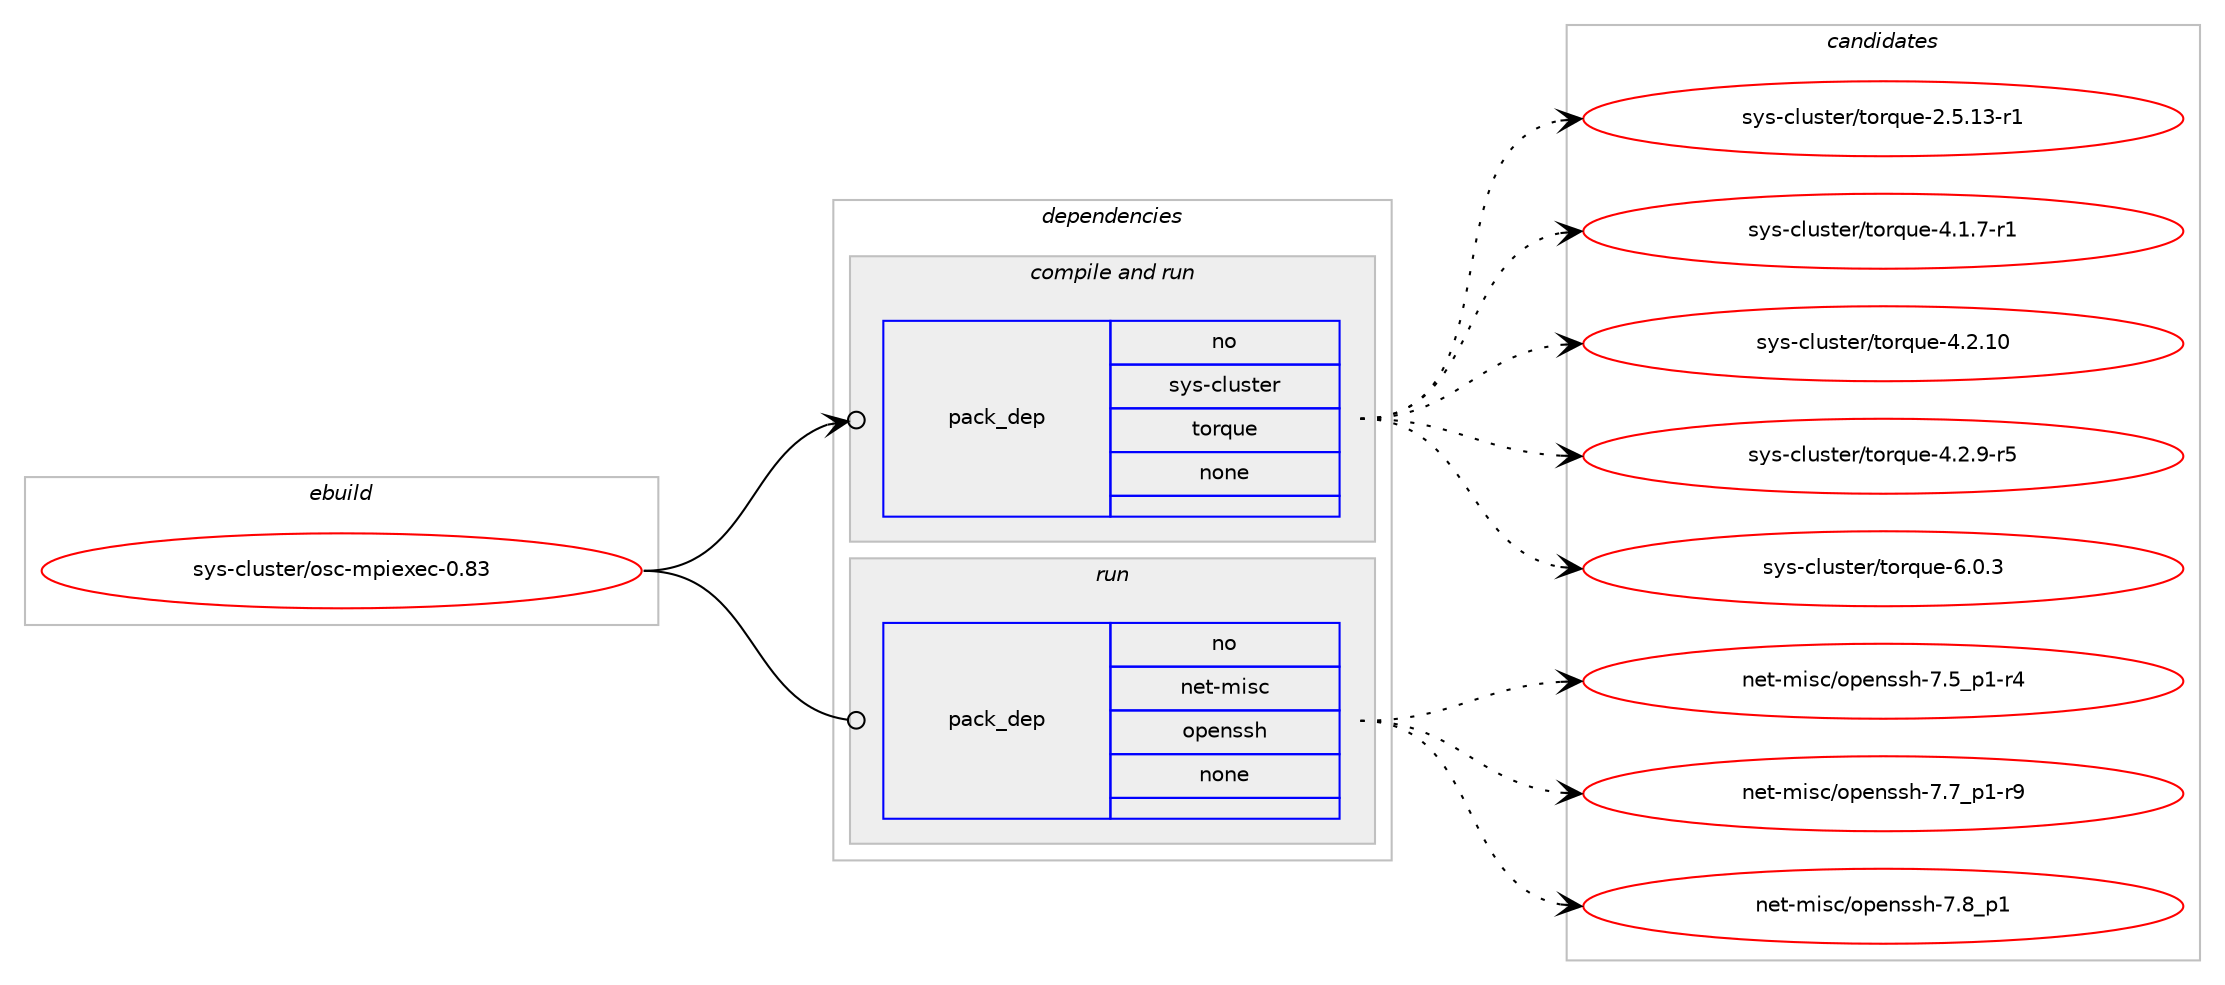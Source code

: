 digraph prolog {

# *************
# Graph options
# *************

newrank=true;
concentrate=true;
compound=true;
graph [rankdir=LR,fontname=Helvetica,fontsize=10,ranksep=1.5];#, ranksep=2.5, nodesep=0.2];
edge  [arrowhead=vee];
node  [fontname=Helvetica,fontsize=10];

# **********
# The ebuild
# **********

subgraph cluster_leftcol {
color=gray;
rank=same;
label=<<i>ebuild</i>>;
id [label="sys-cluster/osc-mpiexec-0.83", color=red, width=4, href="../sys-cluster/osc-mpiexec-0.83.svg"];
}

# ****************
# The dependencies
# ****************

subgraph cluster_midcol {
color=gray;
label=<<i>dependencies</i>>;
subgraph cluster_compile {
fillcolor="#eeeeee";
style=filled;
label=<<i>compile</i>>;
}
subgraph cluster_compileandrun {
fillcolor="#eeeeee";
style=filled;
label=<<i>compile and run</i>>;
subgraph pack9335 {
dependency13873 [label=<<TABLE BORDER="0" CELLBORDER="1" CELLSPACING="0" CELLPADDING="4" WIDTH="220"><TR><TD ROWSPAN="6" CELLPADDING="30">pack_dep</TD></TR><TR><TD WIDTH="110">no</TD></TR><TR><TD>sys-cluster</TD></TR><TR><TD>torque</TD></TR><TR><TD>none</TD></TR><TR><TD></TD></TR></TABLE>>, shape=none, color=blue];
}
id:e -> dependency13873:w [weight=20,style="solid",arrowhead="odotvee"];
}
subgraph cluster_run {
fillcolor="#eeeeee";
style=filled;
label=<<i>run</i>>;
subgraph pack9336 {
dependency13874 [label=<<TABLE BORDER="0" CELLBORDER="1" CELLSPACING="0" CELLPADDING="4" WIDTH="220"><TR><TD ROWSPAN="6" CELLPADDING="30">pack_dep</TD></TR><TR><TD WIDTH="110">no</TD></TR><TR><TD>net-misc</TD></TR><TR><TD>openssh</TD></TR><TR><TD>none</TD></TR><TR><TD></TD></TR></TABLE>>, shape=none, color=blue];
}
id:e -> dependency13874:w [weight=20,style="solid",arrowhead="odot"];
}
}

# **************
# The candidates
# **************

subgraph cluster_choices {
rank=same;
color=gray;
label=<<i>candidates</i>>;

subgraph choice9335 {
color=black;
nodesep=1;
choice115121115459910811711511610111447116111114113117101455046534649514511449 [label="sys-cluster/torque-2.5.13-r1", color=red, width=4,href="../sys-cluster/torque-2.5.13-r1.svg"];
choice1151211154599108117115116101114471161111141131171014552464946554511449 [label="sys-cluster/torque-4.1.7-r1", color=red, width=4,href="../sys-cluster/torque-4.1.7-r1.svg"];
choice11512111545991081171151161011144711611111411311710145524650464948 [label="sys-cluster/torque-4.2.10", color=red, width=4,href="../sys-cluster/torque-4.2.10.svg"];
choice1151211154599108117115116101114471161111141131171014552465046574511453 [label="sys-cluster/torque-4.2.9-r5", color=red, width=4,href="../sys-cluster/torque-4.2.9-r5.svg"];
choice115121115459910811711511610111447116111114113117101455446484651 [label="sys-cluster/torque-6.0.3", color=red, width=4,href="../sys-cluster/torque-6.0.3.svg"];
dependency13873:e -> choice115121115459910811711511610111447116111114113117101455046534649514511449:w [style=dotted,weight="100"];
dependency13873:e -> choice1151211154599108117115116101114471161111141131171014552464946554511449:w [style=dotted,weight="100"];
dependency13873:e -> choice11512111545991081171151161011144711611111411311710145524650464948:w [style=dotted,weight="100"];
dependency13873:e -> choice1151211154599108117115116101114471161111141131171014552465046574511453:w [style=dotted,weight="100"];
dependency13873:e -> choice115121115459910811711511610111447116111114113117101455446484651:w [style=dotted,weight="100"];
}
subgraph choice9336 {
color=black;
nodesep=1;
choice1101011164510910511599471111121011101151151044555465395112494511452 [label="net-misc/openssh-7.5_p1-r4", color=red, width=4,href="../net-misc/openssh-7.5_p1-r4.svg"];
choice1101011164510910511599471111121011101151151044555465595112494511457 [label="net-misc/openssh-7.7_p1-r9", color=red, width=4,href="../net-misc/openssh-7.7_p1-r9.svg"];
choice110101116451091051159947111112101110115115104455546569511249 [label="net-misc/openssh-7.8_p1", color=red, width=4,href="../net-misc/openssh-7.8_p1.svg"];
dependency13874:e -> choice1101011164510910511599471111121011101151151044555465395112494511452:w [style=dotted,weight="100"];
dependency13874:e -> choice1101011164510910511599471111121011101151151044555465595112494511457:w [style=dotted,weight="100"];
dependency13874:e -> choice110101116451091051159947111112101110115115104455546569511249:w [style=dotted,weight="100"];
}
}

}
